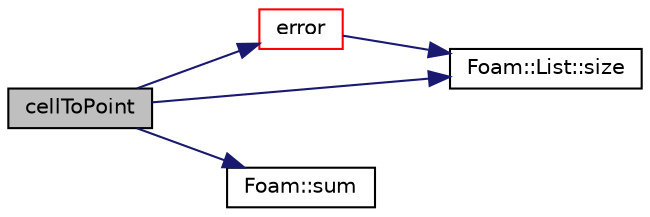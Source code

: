 digraph "cellToPoint"
{
  bgcolor="transparent";
  edge [fontname="Helvetica",fontsize="10",labelfontname="Helvetica",labelfontsize="10"];
  node [fontname="Helvetica",fontsize="10",shape=record];
  rankdir="LR";
  Node2261 [label="cellToPoint",height=0.2,width=0.4,color="black", fillcolor="grey75", style="filled", fontcolor="black"];
  Node2261 -> Node2262 [color="midnightblue",fontsize="10",style="solid",fontname="Helvetica"];
  Node2262 [label="error",height=0.2,width=0.4,color="red",URL="$a22109.html#a19fd19cb60a0449db87b63b9a0b19826"];
  Node2262 -> Node2263 [color="midnightblue",fontsize="10",style="solid",fontname="Helvetica"];
  Node2263 [label="Foam::List::size",height=0.2,width=0.4,color="black",URL="$a26833.html#a8a5f6fa29bd4b500caf186f60245b384",tooltip="Override size to be inconsistent with allocated storage. "];
  Node2261 -> Node2263 [color="midnightblue",fontsize="10",style="solid",fontname="Helvetica"];
  Node2261 -> Node2383 [color="midnightblue",fontsize="10",style="solid",fontname="Helvetica"];
  Node2383 [label="Foam::sum",height=0.2,width=0.4,color="black",URL="$a21851.html#a3d8733143aad0e03b300186ab4bef137"];
}
